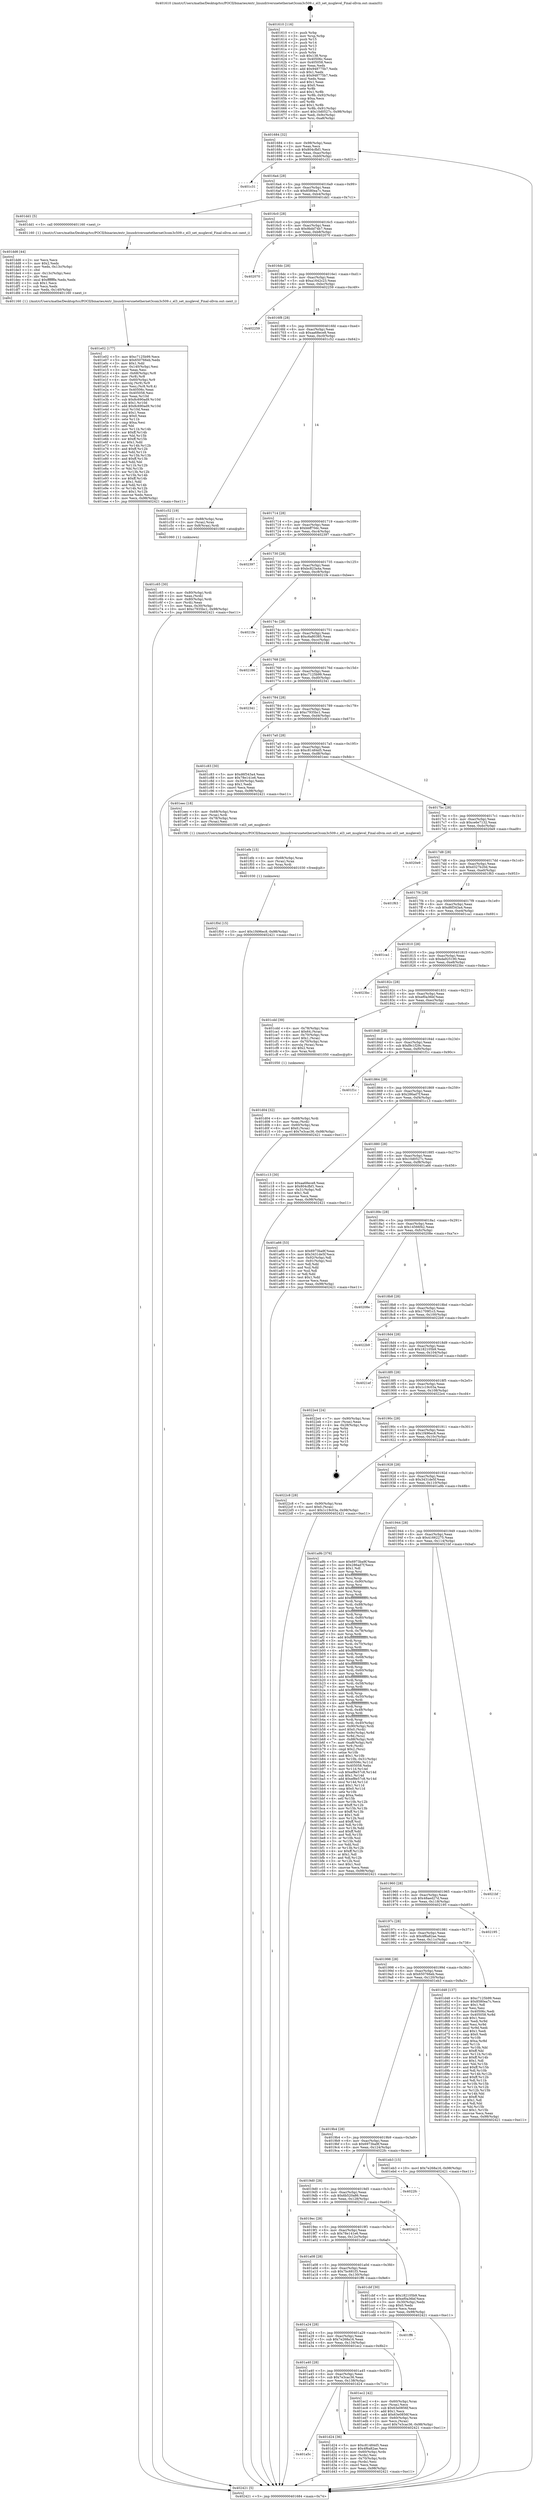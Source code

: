 digraph "0x401610" {
  label = "0x401610 (/mnt/c/Users/mathe/Desktop/tcc/POCII/binaries/extr_linuxdriversnetethernet3com3c509.c_el3_set_msglevel_Final-ollvm.out::main(0))"
  labelloc = "t"
  node[shape=record]

  Entry [label="",width=0.3,height=0.3,shape=circle,fillcolor=black,style=filled]
  "0x401684" [label="{
     0x401684 [32]\l
     | [instrs]\l
     &nbsp;&nbsp;0x401684 \<+6\>: mov -0x98(%rbp),%eax\l
     &nbsp;&nbsp;0x40168a \<+2\>: mov %eax,%ecx\l
     &nbsp;&nbsp;0x40168c \<+6\>: sub $0x804cfbf1,%ecx\l
     &nbsp;&nbsp;0x401692 \<+6\>: mov %eax,-0xac(%rbp)\l
     &nbsp;&nbsp;0x401698 \<+6\>: mov %ecx,-0xb0(%rbp)\l
     &nbsp;&nbsp;0x40169e \<+6\>: je 0000000000401c31 \<main+0x621\>\l
  }"]
  "0x401c31" [label="{
     0x401c31\l
  }", style=dashed]
  "0x4016a4" [label="{
     0x4016a4 [28]\l
     | [instrs]\l
     &nbsp;&nbsp;0x4016a4 \<+5\>: jmp 00000000004016a9 \<main+0x99\>\l
     &nbsp;&nbsp;0x4016a9 \<+6\>: mov -0xac(%rbp),%eax\l
     &nbsp;&nbsp;0x4016af \<+5\>: sub $0x8580ea7c,%eax\l
     &nbsp;&nbsp;0x4016b4 \<+6\>: mov %eax,-0xb4(%rbp)\l
     &nbsp;&nbsp;0x4016ba \<+6\>: je 0000000000401dd1 \<main+0x7c1\>\l
  }"]
  Exit [label="",width=0.3,height=0.3,shape=circle,fillcolor=black,style=filled,peripheries=2]
  "0x401dd1" [label="{
     0x401dd1 [5]\l
     | [instrs]\l
     &nbsp;&nbsp;0x401dd1 \<+5\>: call 0000000000401160 \<next_i\>\l
     | [calls]\l
     &nbsp;&nbsp;0x401160 \{1\} (/mnt/c/Users/mathe/Desktop/tcc/POCII/binaries/extr_linuxdriversnetethernet3com3c509.c_el3_set_msglevel_Final-ollvm.out::next_i)\l
  }"]
  "0x4016c0" [label="{
     0x4016c0 [28]\l
     | [instrs]\l
     &nbsp;&nbsp;0x4016c0 \<+5\>: jmp 00000000004016c5 \<main+0xb5\>\l
     &nbsp;&nbsp;0x4016c5 \<+6\>: mov -0xac(%rbp),%eax\l
     &nbsp;&nbsp;0x4016cb \<+5\>: sub $0x9bdd74b7,%eax\l
     &nbsp;&nbsp;0x4016d0 \<+6\>: mov %eax,-0xb8(%rbp)\l
     &nbsp;&nbsp;0x4016d6 \<+6\>: je 0000000000402070 \<main+0xa60\>\l
  }"]
  "0x401f0d" [label="{
     0x401f0d [15]\l
     | [instrs]\l
     &nbsp;&nbsp;0x401f0d \<+10\>: movl $0x1f496ec8,-0x98(%rbp)\l
     &nbsp;&nbsp;0x401f17 \<+5\>: jmp 0000000000402421 \<main+0xe11\>\l
  }"]
  "0x402070" [label="{
     0x402070\l
  }", style=dashed]
  "0x4016dc" [label="{
     0x4016dc [28]\l
     | [instrs]\l
     &nbsp;&nbsp;0x4016dc \<+5\>: jmp 00000000004016e1 \<main+0xd1\>\l
     &nbsp;&nbsp;0x4016e1 \<+6\>: mov -0xac(%rbp),%eax\l
     &nbsp;&nbsp;0x4016e7 \<+5\>: sub $0xa1642c23,%eax\l
     &nbsp;&nbsp;0x4016ec \<+6\>: mov %eax,-0xbc(%rbp)\l
     &nbsp;&nbsp;0x4016f2 \<+6\>: je 0000000000402259 \<main+0xc49\>\l
  }"]
  "0x401efe" [label="{
     0x401efe [15]\l
     | [instrs]\l
     &nbsp;&nbsp;0x401efe \<+4\>: mov -0x68(%rbp),%rax\l
     &nbsp;&nbsp;0x401f02 \<+3\>: mov (%rax),%rax\l
     &nbsp;&nbsp;0x401f05 \<+3\>: mov %rax,%rdi\l
     &nbsp;&nbsp;0x401f08 \<+5\>: call 0000000000401030 \<free@plt\>\l
     | [calls]\l
     &nbsp;&nbsp;0x401030 \{1\} (unknown)\l
  }"]
  "0x402259" [label="{
     0x402259\l
  }", style=dashed]
  "0x4016f8" [label="{
     0x4016f8 [28]\l
     | [instrs]\l
     &nbsp;&nbsp;0x4016f8 \<+5\>: jmp 00000000004016fd \<main+0xed\>\l
     &nbsp;&nbsp;0x4016fd \<+6\>: mov -0xac(%rbp),%eax\l
     &nbsp;&nbsp;0x401703 \<+5\>: sub $0xaa68ece8,%eax\l
     &nbsp;&nbsp;0x401708 \<+6\>: mov %eax,-0xc0(%rbp)\l
     &nbsp;&nbsp;0x40170e \<+6\>: je 0000000000401c52 \<main+0x642\>\l
  }"]
  "0x401e02" [label="{
     0x401e02 [177]\l
     | [instrs]\l
     &nbsp;&nbsp;0x401e02 \<+5\>: mov $0xc7125b99,%ecx\l
     &nbsp;&nbsp;0x401e07 \<+5\>: mov $0x650766eb,%edx\l
     &nbsp;&nbsp;0x401e0c \<+3\>: mov $0x1,%dil\l
     &nbsp;&nbsp;0x401e0f \<+6\>: mov -0x140(%rbp),%esi\l
     &nbsp;&nbsp;0x401e15 \<+3\>: imul %eax,%esi\l
     &nbsp;&nbsp;0x401e18 \<+4\>: mov -0x68(%rbp),%r8\l
     &nbsp;&nbsp;0x401e1c \<+3\>: mov (%r8),%r8\l
     &nbsp;&nbsp;0x401e1f \<+4\>: mov -0x60(%rbp),%r9\l
     &nbsp;&nbsp;0x401e23 \<+3\>: movslq (%r9),%r9\l
     &nbsp;&nbsp;0x401e26 \<+4\>: mov %esi,(%r8,%r9,4)\l
     &nbsp;&nbsp;0x401e2a \<+7\>: mov 0x40506c,%eax\l
     &nbsp;&nbsp;0x401e31 \<+7\>: mov 0x405058,%esi\l
     &nbsp;&nbsp;0x401e38 \<+3\>: mov %eax,%r10d\l
     &nbsp;&nbsp;0x401e3b \<+7\>: sub $0x8c690ad9,%r10d\l
     &nbsp;&nbsp;0x401e42 \<+4\>: sub $0x1,%r10d\l
     &nbsp;&nbsp;0x401e46 \<+7\>: add $0x8c690ad9,%r10d\l
     &nbsp;&nbsp;0x401e4d \<+4\>: imul %r10d,%eax\l
     &nbsp;&nbsp;0x401e51 \<+3\>: and $0x1,%eax\l
     &nbsp;&nbsp;0x401e54 \<+3\>: cmp $0x0,%eax\l
     &nbsp;&nbsp;0x401e57 \<+4\>: sete %r11b\l
     &nbsp;&nbsp;0x401e5b \<+3\>: cmp $0xa,%esi\l
     &nbsp;&nbsp;0x401e5e \<+3\>: setl %bl\l
     &nbsp;&nbsp;0x401e61 \<+3\>: mov %r11b,%r14b\l
     &nbsp;&nbsp;0x401e64 \<+4\>: xor $0xff,%r14b\l
     &nbsp;&nbsp;0x401e68 \<+3\>: mov %bl,%r15b\l
     &nbsp;&nbsp;0x401e6b \<+4\>: xor $0xff,%r15b\l
     &nbsp;&nbsp;0x401e6f \<+4\>: xor $0x1,%dil\l
     &nbsp;&nbsp;0x401e73 \<+3\>: mov %r14b,%r12b\l
     &nbsp;&nbsp;0x401e76 \<+4\>: and $0xff,%r12b\l
     &nbsp;&nbsp;0x401e7a \<+3\>: and %dil,%r11b\l
     &nbsp;&nbsp;0x401e7d \<+3\>: mov %r15b,%r13b\l
     &nbsp;&nbsp;0x401e80 \<+4\>: and $0xff,%r13b\l
     &nbsp;&nbsp;0x401e84 \<+3\>: and %dil,%bl\l
     &nbsp;&nbsp;0x401e87 \<+3\>: or %r11b,%r12b\l
     &nbsp;&nbsp;0x401e8a \<+3\>: or %bl,%r13b\l
     &nbsp;&nbsp;0x401e8d \<+3\>: xor %r13b,%r12b\l
     &nbsp;&nbsp;0x401e90 \<+3\>: or %r15b,%r14b\l
     &nbsp;&nbsp;0x401e93 \<+4\>: xor $0xff,%r14b\l
     &nbsp;&nbsp;0x401e97 \<+4\>: or $0x1,%dil\l
     &nbsp;&nbsp;0x401e9b \<+3\>: and %dil,%r14b\l
     &nbsp;&nbsp;0x401e9e \<+3\>: or %r14b,%r12b\l
     &nbsp;&nbsp;0x401ea1 \<+4\>: test $0x1,%r12b\l
     &nbsp;&nbsp;0x401ea5 \<+3\>: cmovne %edx,%ecx\l
     &nbsp;&nbsp;0x401ea8 \<+6\>: mov %ecx,-0x98(%rbp)\l
     &nbsp;&nbsp;0x401eae \<+5\>: jmp 0000000000402421 \<main+0xe11\>\l
  }"]
  "0x401c52" [label="{
     0x401c52 [19]\l
     | [instrs]\l
     &nbsp;&nbsp;0x401c52 \<+7\>: mov -0x88(%rbp),%rax\l
     &nbsp;&nbsp;0x401c59 \<+3\>: mov (%rax),%rax\l
     &nbsp;&nbsp;0x401c5c \<+4\>: mov 0x8(%rax),%rdi\l
     &nbsp;&nbsp;0x401c60 \<+5\>: call 0000000000401060 \<atoi@plt\>\l
     | [calls]\l
     &nbsp;&nbsp;0x401060 \{1\} (unknown)\l
  }"]
  "0x401714" [label="{
     0x401714 [28]\l
     | [instrs]\l
     &nbsp;&nbsp;0x401714 \<+5\>: jmp 0000000000401719 \<main+0x109\>\l
     &nbsp;&nbsp;0x401719 \<+6\>: mov -0xac(%rbp),%eax\l
     &nbsp;&nbsp;0x40171f \<+5\>: sub $0xbbff70dc,%eax\l
     &nbsp;&nbsp;0x401724 \<+6\>: mov %eax,-0xc4(%rbp)\l
     &nbsp;&nbsp;0x40172a \<+6\>: je 0000000000402397 \<main+0xd87\>\l
  }"]
  "0x401dd6" [label="{
     0x401dd6 [44]\l
     | [instrs]\l
     &nbsp;&nbsp;0x401dd6 \<+2\>: xor %ecx,%ecx\l
     &nbsp;&nbsp;0x401dd8 \<+5\>: mov $0x2,%edx\l
     &nbsp;&nbsp;0x401ddd \<+6\>: mov %edx,-0x13c(%rbp)\l
     &nbsp;&nbsp;0x401de3 \<+1\>: cltd\l
     &nbsp;&nbsp;0x401de4 \<+6\>: mov -0x13c(%rbp),%esi\l
     &nbsp;&nbsp;0x401dea \<+2\>: idiv %esi\l
     &nbsp;&nbsp;0x401dec \<+6\>: imul $0xfffffffe,%edx,%edx\l
     &nbsp;&nbsp;0x401df2 \<+3\>: sub $0x1,%ecx\l
     &nbsp;&nbsp;0x401df5 \<+2\>: sub %ecx,%edx\l
     &nbsp;&nbsp;0x401df7 \<+6\>: mov %edx,-0x140(%rbp)\l
     &nbsp;&nbsp;0x401dfd \<+5\>: call 0000000000401160 \<next_i\>\l
     | [calls]\l
     &nbsp;&nbsp;0x401160 \{1\} (/mnt/c/Users/mathe/Desktop/tcc/POCII/binaries/extr_linuxdriversnetethernet3com3c509.c_el3_set_msglevel_Final-ollvm.out::next_i)\l
  }"]
  "0x402397" [label="{
     0x402397\l
  }", style=dashed]
  "0x401730" [label="{
     0x401730 [28]\l
     | [instrs]\l
     &nbsp;&nbsp;0x401730 \<+5\>: jmp 0000000000401735 \<main+0x125\>\l
     &nbsp;&nbsp;0x401735 \<+6\>: mov -0xac(%rbp),%eax\l
     &nbsp;&nbsp;0x40173b \<+5\>: sub $0xbc823a4a,%eax\l
     &nbsp;&nbsp;0x401740 \<+6\>: mov %eax,-0xc8(%rbp)\l
     &nbsp;&nbsp;0x401746 \<+6\>: je 00000000004021fe \<main+0xbee\>\l
  }"]
  "0x401a5c" [label="{
     0x401a5c\l
  }", style=dashed]
  "0x4021fe" [label="{
     0x4021fe\l
  }", style=dashed]
  "0x40174c" [label="{
     0x40174c [28]\l
     | [instrs]\l
     &nbsp;&nbsp;0x40174c \<+5\>: jmp 0000000000401751 \<main+0x141\>\l
     &nbsp;&nbsp;0x401751 \<+6\>: mov -0xac(%rbp),%eax\l
     &nbsp;&nbsp;0x401757 \<+5\>: sub $0xc6a80385,%eax\l
     &nbsp;&nbsp;0x40175c \<+6\>: mov %eax,-0xcc(%rbp)\l
     &nbsp;&nbsp;0x401762 \<+6\>: je 0000000000402186 \<main+0xb76\>\l
  }"]
  "0x401d24" [label="{
     0x401d24 [36]\l
     | [instrs]\l
     &nbsp;&nbsp;0x401d24 \<+5\>: mov $0xc81484d5,%eax\l
     &nbsp;&nbsp;0x401d29 \<+5\>: mov $0x4f6a82ae,%ecx\l
     &nbsp;&nbsp;0x401d2e \<+4\>: mov -0x60(%rbp),%rdx\l
     &nbsp;&nbsp;0x401d32 \<+2\>: mov (%rdx),%esi\l
     &nbsp;&nbsp;0x401d34 \<+4\>: mov -0x70(%rbp),%rdx\l
     &nbsp;&nbsp;0x401d38 \<+2\>: cmp (%rdx),%esi\l
     &nbsp;&nbsp;0x401d3a \<+3\>: cmovl %ecx,%eax\l
     &nbsp;&nbsp;0x401d3d \<+6\>: mov %eax,-0x98(%rbp)\l
     &nbsp;&nbsp;0x401d43 \<+5\>: jmp 0000000000402421 \<main+0xe11\>\l
  }"]
  "0x402186" [label="{
     0x402186\l
  }", style=dashed]
  "0x401768" [label="{
     0x401768 [28]\l
     | [instrs]\l
     &nbsp;&nbsp;0x401768 \<+5\>: jmp 000000000040176d \<main+0x15d\>\l
     &nbsp;&nbsp;0x40176d \<+6\>: mov -0xac(%rbp),%eax\l
     &nbsp;&nbsp;0x401773 \<+5\>: sub $0xc7125b99,%eax\l
     &nbsp;&nbsp;0x401778 \<+6\>: mov %eax,-0xd0(%rbp)\l
     &nbsp;&nbsp;0x40177e \<+6\>: je 0000000000402341 \<main+0xd31\>\l
  }"]
  "0x401a40" [label="{
     0x401a40 [28]\l
     | [instrs]\l
     &nbsp;&nbsp;0x401a40 \<+5\>: jmp 0000000000401a45 \<main+0x435\>\l
     &nbsp;&nbsp;0x401a45 \<+6\>: mov -0xac(%rbp),%eax\l
     &nbsp;&nbsp;0x401a4b \<+5\>: sub $0x7e3cac36,%eax\l
     &nbsp;&nbsp;0x401a50 \<+6\>: mov %eax,-0x138(%rbp)\l
     &nbsp;&nbsp;0x401a56 \<+6\>: je 0000000000401d24 \<main+0x714\>\l
  }"]
  "0x402341" [label="{
     0x402341\l
  }", style=dashed]
  "0x401784" [label="{
     0x401784 [28]\l
     | [instrs]\l
     &nbsp;&nbsp;0x401784 \<+5\>: jmp 0000000000401789 \<main+0x179\>\l
     &nbsp;&nbsp;0x401789 \<+6\>: mov -0xac(%rbp),%eax\l
     &nbsp;&nbsp;0x40178f \<+5\>: sub $0xc7935bc1,%eax\l
     &nbsp;&nbsp;0x401794 \<+6\>: mov %eax,-0xd4(%rbp)\l
     &nbsp;&nbsp;0x40179a \<+6\>: je 0000000000401c83 \<main+0x673\>\l
  }"]
  "0x401ec2" [label="{
     0x401ec2 [42]\l
     | [instrs]\l
     &nbsp;&nbsp;0x401ec2 \<+4\>: mov -0x60(%rbp),%rax\l
     &nbsp;&nbsp;0x401ec6 \<+2\>: mov (%rax),%ecx\l
     &nbsp;&nbsp;0x401ec8 \<+6\>: sub $0x63e0856f,%ecx\l
     &nbsp;&nbsp;0x401ece \<+3\>: add $0x1,%ecx\l
     &nbsp;&nbsp;0x401ed1 \<+6\>: add $0x63e0856f,%ecx\l
     &nbsp;&nbsp;0x401ed7 \<+4\>: mov -0x60(%rbp),%rax\l
     &nbsp;&nbsp;0x401edb \<+2\>: mov %ecx,(%rax)\l
     &nbsp;&nbsp;0x401edd \<+10\>: movl $0x7e3cac36,-0x98(%rbp)\l
     &nbsp;&nbsp;0x401ee7 \<+5\>: jmp 0000000000402421 \<main+0xe11\>\l
  }"]
  "0x401c83" [label="{
     0x401c83 [30]\l
     | [instrs]\l
     &nbsp;&nbsp;0x401c83 \<+5\>: mov $0xd6f343a4,%eax\l
     &nbsp;&nbsp;0x401c88 \<+5\>: mov $0x78e141e6,%ecx\l
     &nbsp;&nbsp;0x401c8d \<+3\>: mov -0x30(%rbp),%edx\l
     &nbsp;&nbsp;0x401c90 \<+3\>: cmp $0x1,%edx\l
     &nbsp;&nbsp;0x401c93 \<+3\>: cmovl %ecx,%eax\l
     &nbsp;&nbsp;0x401c96 \<+6\>: mov %eax,-0x98(%rbp)\l
     &nbsp;&nbsp;0x401c9c \<+5\>: jmp 0000000000402421 \<main+0xe11\>\l
  }"]
  "0x4017a0" [label="{
     0x4017a0 [28]\l
     | [instrs]\l
     &nbsp;&nbsp;0x4017a0 \<+5\>: jmp 00000000004017a5 \<main+0x195\>\l
     &nbsp;&nbsp;0x4017a5 \<+6\>: mov -0xac(%rbp),%eax\l
     &nbsp;&nbsp;0x4017ab \<+5\>: sub $0xc81484d5,%eax\l
     &nbsp;&nbsp;0x4017b0 \<+6\>: mov %eax,-0xd8(%rbp)\l
     &nbsp;&nbsp;0x4017b6 \<+6\>: je 0000000000401eec \<main+0x8dc\>\l
  }"]
  "0x401a24" [label="{
     0x401a24 [28]\l
     | [instrs]\l
     &nbsp;&nbsp;0x401a24 \<+5\>: jmp 0000000000401a29 \<main+0x419\>\l
     &nbsp;&nbsp;0x401a29 \<+6\>: mov -0xac(%rbp),%eax\l
     &nbsp;&nbsp;0x401a2f \<+5\>: sub $0x7e268a16,%eax\l
     &nbsp;&nbsp;0x401a34 \<+6\>: mov %eax,-0x134(%rbp)\l
     &nbsp;&nbsp;0x401a3a \<+6\>: je 0000000000401ec2 \<main+0x8b2\>\l
  }"]
  "0x401eec" [label="{
     0x401eec [18]\l
     | [instrs]\l
     &nbsp;&nbsp;0x401eec \<+4\>: mov -0x68(%rbp),%rax\l
     &nbsp;&nbsp;0x401ef0 \<+3\>: mov (%rax),%rdi\l
     &nbsp;&nbsp;0x401ef3 \<+4\>: mov -0x78(%rbp),%rax\l
     &nbsp;&nbsp;0x401ef7 \<+2\>: mov (%rax),%esi\l
     &nbsp;&nbsp;0x401ef9 \<+5\>: call 00000000004015f0 \<el3_set_msglevel\>\l
     | [calls]\l
     &nbsp;&nbsp;0x4015f0 \{1\} (/mnt/c/Users/mathe/Desktop/tcc/POCII/binaries/extr_linuxdriversnetethernet3com3c509.c_el3_set_msglevel_Final-ollvm.out::el3_set_msglevel)\l
  }"]
  "0x4017bc" [label="{
     0x4017bc [28]\l
     | [instrs]\l
     &nbsp;&nbsp;0x4017bc \<+5\>: jmp 00000000004017c1 \<main+0x1b1\>\l
     &nbsp;&nbsp;0x4017c1 \<+6\>: mov -0xac(%rbp),%eax\l
     &nbsp;&nbsp;0x4017c7 \<+5\>: sub $0xce6e7132,%eax\l
     &nbsp;&nbsp;0x4017cc \<+6\>: mov %eax,-0xdc(%rbp)\l
     &nbsp;&nbsp;0x4017d2 \<+6\>: je 00000000004020e9 \<main+0xad9\>\l
  }"]
  "0x401ff6" [label="{
     0x401ff6\l
  }", style=dashed]
  "0x4020e9" [label="{
     0x4020e9\l
  }", style=dashed]
  "0x4017d8" [label="{
     0x4017d8 [28]\l
     | [instrs]\l
     &nbsp;&nbsp;0x4017d8 \<+5\>: jmp 00000000004017dd \<main+0x1cd\>\l
     &nbsp;&nbsp;0x4017dd \<+6\>: mov -0xac(%rbp),%eax\l
     &nbsp;&nbsp;0x4017e3 \<+5\>: sub $0xd327b20d,%eax\l
     &nbsp;&nbsp;0x4017e8 \<+6\>: mov %eax,-0xe0(%rbp)\l
     &nbsp;&nbsp;0x4017ee \<+6\>: je 0000000000401f63 \<main+0x953\>\l
  }"]
  "0x401d04" [label="{
     0x401d04 [32]\l
     | [instrs]\l
     &nbsp;&nbsp;0x401d04 \<+4\>: mov -0x68(%rbp),%rdi\l
     &nbsp;&nbsp;0x401d08 \<+3\>: mov %rax,(%rdi)\l
     &nbsp;&nbsp;0x401d0b \<+4\>: mov -0x60(%rbp),%rax\l
     &nbsp;&nbsp;0x401d0f \<+6\>: movl $0x0,(%rax)\l
     &nbsp;&nbsp;0x401d15 \<+10\>: movl $0x7e3cac36,-0x98(%rbp)\l
     &nbsp;&nbsp;0x401d1f \<+5\>: jmp 0000000000402421 \<main+0xe11\>\l
  }"]
  "0x401f63" [label="{
     0x401f63\l
  }", style=dashed]
  "0x4017f4" [label="{
     0x4017f4 [28]\l
     | [instrs]\l
     &nbsp;&nbsp;0x4017f4 \<+5\>: jmp 00000000004017f9 \<main+0x1e9\>\l
     &nbsp;&nbsp;0x4017f9 \<+6\>: mov -0xac(%rbp),%eax\l
     &nbsp;&nbsp;0x4017ff \<+5\>: sub $0xd6f343a4,%eax\l
     &nbsp;&nbsp;0x401804 \<+6\>: mov %eax,-0xe4(%rbp)\l
     &nbsp;&nbsp;0x40180a \<+6\>: je 0000000000401ca1 \<main+0x691\>\l
  }"]
  "0x401a08" [label="{
     0x401a08 [28]\l
     | [instrs]\l
     &nbsp;&nbsp;0x401a08 \<+5\>: jmp 0000000000401a0d \<main+0x3fd\>\l
     &nbsp;&nbsp;0x401a0d \<+6\>: mov -0xac(%rbp),%eax\l
     &nbsp;&nbsp;0x401a13 \<+5\>: sub $0x7bc681f3,%eax\l
     &nbsp;&nbsp;0x401a18 \<+6\>: mov %eax,-0x130(%rbp)\l
     &nbsp;&nbsp;0x401a1e \<+6\>: je 0000000000401ff6 \<main+0x9e6\>\l
  }"]
  "0x401ca1" [label="{
     0x401ca1\l
  }", style=dashed]
  "0x401810" [label="{
     0x401810 [28]\l
     | [instrs]\l
     &nbsp;&nbsp;0x401810 \<+5\>: jmp 0000000000401815 \<main+0x205\>\l
     &nbsp;&nbsp;0x401815 \<+6\>: mov -0xac(%rbp),%eax\l
     &nbsp;&nbsp;0x40181b \<+5\>: sub $0xda925190,%eax\l
     &nbsp;&nbsp;0x401820 \<+6\>: mov %eax,-0xe8(%rbp)\l
     &nbsp;&nbsp;0x401826 \<+6\>: je 00000000004023bc \<main+0xdac\>\l
  }"]
  "0x401cbf" [label="{
     0x401cbf [30]\l
     | [instrs]\l
     &nbsp;&nbsp;0x401cbf \<+5\>: mov $0x182105b9,%eax\l
     &nbsp;&nbsp;0x401cc4 \<+5\>: mov $0xef0a36bf,%ecx\l
     &nbsp;&nbsp;0x401cc9 \<+3\>: mov -0x30(%rbp),%edx\l
     &nbsp;&nbsp;0x401ccc \<+3\>: cmp $0x0,%edx\l
     &nbsp;&nbsp;0x401ccf \<+3\>: cmove %ecx,%eax\l
     &nbsp;&nbsp;0x401cd2 \<+6\>: mov %eax,-0x98(%rbp)\l
     &nbsp;&nbsp;0x401cd8 \<+5\>: jmp 0000000000402421 \<main+0xe11\>\l
  }"]
  "0x4023bc" [label="{
     0x4023bc\l
  }", style=dashed]
  "0x40182c" [label="{
     0x40182c [28]\l
     | [instrs]\l
     &nbsp;&nbsp;0x40182c \<+5\>: jmp 0000000000401831 \<main+0x221\>\l
     &nbsp;&nbsp;0x401831 \<+6\>: mov -0xac(%rbp),%eax\l
     &nbsp;&nbsp;0x401837 \<+5\>: sub $0xef0a36bf,%eax\l
     &nbsp;&nbsp;0x40183c \<+6\>: mov %eax,-0xec(%rbp)\l
     &nbsp;&nbsp;0x401842 \<+6\>: je 0000000000401cdd \<main+0x6cd\>\l
  }"]
  "0x4019ec" [label="{
     0x4019ec [28]\l
     | [instrs]\l
     &nbsp;&nbsp;0x4019ec \<+5\>: jmp 00000000004019f1 \<main+0x3e1\>\l
     &nbsp;&nbsp;0x4019f1 \<+6\>: mov -0xac(%rbp),%eax\l
     &nbsp;&nbsp;0x4019f7 \<+5\>: sub $0x78e141e6,%eax\l
     &nbsp;&nbsp;0x4019fc \<+6\>: mov %eax,-0x12c(%rbp)\l
     &nbsp;&nbsp;0x401a02 \<+6\>: je 0000000000401cbf \<main+0x6af\>\l
  }"]
  "0x401cdd" [label="{
     0x401cdd [39]\l
     | [instrs]\l
     &nbsp;&nbsp;0x401cdd \<+4\>: mov -0x78(%rbp),%rax\l
     &nbsp;&nbsp;0x401ce1 \<+6\>: movl $0x64,(%rax)\l
     &nbsp;&nbsp;0x401ce7 \<+4\>: mov -0x70(%rbp),%rax\l
     &nbsp;&nbsp;0x401ceb \<+6\>: movl $0x1,(%rax)\l
     &nbsp;&nbsp;0x401cf1 \<+4\>: mov -0x70(%rbp),%rax\l
     &nbsp;&nbsp;0x401cf5 \<+3\>: movslq (%rax),%rax\l
     &nbsp;&nbsp;0x401cf8 \<+4\>: shl $0x2,%rax\l
     &nbsp;&nbsp;0x401cfc \<+3\>: mov %rax,%rdi\l
     &nbsp;&nbsp;0x401cff \<+5\>: call 0000000000401050 \<malloc@plt\>\l
     | [calls]\l
     &nbsp;&nbsp;0x401050 \{1\} (unknown)\l
  }"]
  "0x401848" [label="{
     0x401848 [28]\l
     | [instrs]\l
     &nbsp;&nbsp;0x401848 \<+5\>: jmp 000000000040184d \<main+0x23d\>\l
     &nbsp;&nbsp;0x40184d \<+6\>: mov -0xac(%rbp),%eax\l
     &nbsp;&nbsp;0x401853 \<+5\>: sub $0xf9c1f29c,%eax\l
     &nbsp;&nbsp;0x401858 \<+6\>: mov %eax,-0xf0(%rbp)\l
     &nbsp;&nbsp;0x40185e \<+6\>: je 0000000000401f1c \<main+0x90c\>\l
  }"]
  "0x402412" [label="{
     0x402412\l
  }", style=dashed]
  "0x401f1c" [label="{
     0x401f1c\l
  }", style=dashed]
  "0x401864" [label="{
     0x401864 [28]\l
     | [instrs]\l
     &nbsp;&nbsp;0x401864 \<+5\>: jmp 0000000000401869 \<main+0x259\>\l
     &nbsp;&nbsp;0x401869 \<+6\>: mov -0xac(%rbp),%eax\l
     &nbsp;&nbsp;0x40186f \<+5\>: sub $0x286ad7f,%eax\l
     &nbsp;&nbsp;0x401874 \<+6\>: mov %eax,-0xf4(%rbp)\l
     &nbsp;&nbsp;0x40187a \<+6\>: je 0000000000401c13 \<main+0x603\>\l
  }"]
  "0x4019d0" [label="{
     0x4019d0 [28]\l
     | [instrs]\l
     &nbsp;&nbsp;0x4019d0 \<+5\>: jmp 00000000004019d5 \<main+0x3c5\>\l
     &nbsp;&nbsp;0x4019d5 \<+6\>: mov -0xac(%rbp),%eax\l
     &nbsp;&nbsp;0x4019db \<+5\>: sub $0x6b520a86,%eax\l
     &nbsp;&nbsp;0x4019e0 \<+6\>: mov %eax,-0x128(%rbp)\l
     &nbsp;&nbsp;0x4019e6 \<+6\>: je 0000000000402412 \<main+0xe02\>\l
  }"]
  "0x401c13" [label="{
     0x401c13 [30]\l
     | [instrs]\l
     &nbsp;&nbsp;0x401c13 \<+5\>: mov $0xaa68ece8,%eax\l
     &nbsp;&nbsp;0x401c18 \<+5\>: mov $0x804cfbf1,%ecx\l
     &nbsp;&nbsp;0x401c1d \<+3\>: mov -0x31(%rbp),%dl\l
     &nbsp;&nbsp;0x401c20 \<+3\>: test $0x1,%dl\l
     &nbsp;&nbsp;0x401c23 \<+3\>: cmovne %ecx,%eax\l
     &nbsp;&nbsp;0x401c26 \<+6\>: mov %eax,-0x98(%rbp)\l
     &nbsp;&nbsp;0x401c2c \<+5\>: jmp 0000000000402421 \<main+0xe11\>\l
  }"]
  "0x401880" [label="{
     0x401880 [28]\l
     | [instrs]\l
     &nbsp;&nbsp;0x401880 \<+5\>: jmp 0000000000401885 \<main+0x275\>\l
     &nbsp;&nbsp;0x401885 \<+6\>: mov -0xac(%rbp),%eax\l
     &nbsp;&nbsp;0x40188b \<+5\>: sub $0x10d0527c,%eax\l
     &nbsp;&nbsp;0x401890 \<+6\>: mov %eax,-0xf8(%rbp)\l
     &nbsp;&nbsp;0x401896 \<+6\>: je 0000000000401a66 \<main+0x456\>\l
  }"]
  "0x4022fc" [label="{
     0x4022fc\l
  }", style=dashed]
  "0x401a66" [label="{
     0x401a66 [53]\l
     | [instrs]\l
     &nbsp;&nbsp;0x401a66 \<+5\>: mov $0x6973ba9f,%eax\l
     &nbsp;&nbsp;0x401a6b \<+5\>: mov $0x3431de5f,%ecx\l
     &nbsp;&nbsp;0x401a70 \<+6\>: mov -0x92(%rbp),%dl\l
     &nbsp;&nbsp;0x401a76 \<+7\>: mov -0x91(%rbp),%sil\l
     &nbsp;&nbsp;0x401a7d \<+3\>: mov %dl,%dil\l
     &nbsp;&nbsp;0x401a80 \<+3\>: and %sil,%dil\l
     &nbsp;&nbsp;0x401a83 \<+3\>: xor %sil,%dl\l
     &nbsp;&nbsp;0x401a86 \<+3\>: or %dl,%dil\l
     &nbsp;&nbsp;0x401a89 \<+4\>: test $0x1,%dil\l
     &nbsp;&nbsp;0x401a8d \<+3\>: cmovne %ecx,%eax\l
     &nbsp;&nbsp;0x401a90 \<+6\>: mov %eax,-0x98(%rbp)\l
     &nbsp;&nbsp;0x401a96 \<+5\>: jmp 0000000000402421 \<main+0xe11\>\l
  }"]
  "0x40189c" [label="{
     0x40189c [28]\l
     | [instrs]\l
     &nbsp;&nbsp;0x40189c \<+5\>: jmp 00000000004018a1 \<main+0x291\>\l
     &nbsp;&nbsp;0x4018a1 \<+6\>: mov -0xac(%rbp),%eax\l
     &nbsp;&nbsp;0x4018a7 \<+5\>: sub $0x14566f42,%eax\l
     &nbsp;&nbsp;0x4018ac \<+6\>: mov %eax,-0xfc(%rbp)\l
     &nbsp;&nbsp;0x4018b2 \<+6\>: je 000000000040208e \<main+0xa7e\>\l
  }"]
  "0x402421" [label="{
     0x402421 [5]\l
     | [instrs]\l
     &nbsp;&nbsp;0x402421 \<+5\>: jmp 0000000000401684 \<main+0x74\>\l
  }"]
  "0x401610" [label="{
     0x401610 [116]\l
     | [instrs]\l
     &nbsp;&nbsp;0x401610 \<+1\>: push %rbp\l
     &nbsp;&nbsp;0x401611 \<+3\>: mov %rsp,%rbp\l
     &nbsp;&nbsp;0x401614 \<+2\>: push %r15\l
     &nbsp;&nbsp;0x401616 \<+2\>: push %r14\l
     &nbsp;&nbsp;0x401618 \<+2\>: push %r13\l
     &nbsp;&nbsp;0x40161a \<+2\>: push %r12\l
     &nbsp;&nbsp;0x40161c \<+1\>: push %rbx\l
     &nbsp;&nbsp;0x40161d \<+7\>: sub $0x138,%rsp\l
     &nbsp;&nbsp;0x401624 \<+7\>: mov 0x40506c,%eax\l
     &nbsp;&nbsp;0x40162b \<+7\>: mov 0x405058,%ecx\l
     &nbsp;&nbsp;0x401632 \<+2\>: mov %eax,%edx\l
     &nbsp;&nbsp;0x401634 \<+6\>: add $0x948775b7,%edx\l
     &nbsp;&nbsp;0x40163a \<+3\>: sub $0x1,%edx\l
     &nbsp;&nbsp;0x40163d \<+6\>: sub $0x948775b7,%edx\l
     &nbsp;&nbsp;0x401643 \<+3\>: imul %edx,%eax\l
     &nbsp;&nbsp;0x401646 \<+3\>: and $0x1,%eax\l
     &nbsp;&nbsp;0x401649 \<+3\>: cmp $0x0,%eax\l
     &nbsp;&nbsp;0x40164c \<+4\>: sete %r8b\l
     &nbsp;&nbsp;0x401650 \<+4\>: and $0x1,%r8b\l
     &nbsp;&nbsp;0x401654 \<+7\>: mov %r8b,-0x92(%rbp)\l
     &nbsp;&nbsp;0x40165b \<+3\>: cmp $0xa,%ecx\l
     &nbsp;&nbsp;0x40165e \<+4\>: setl %r8b\l
     &nbsp;&nbsp;0x401662 \<+4\>: and $0x1,%r8b\l
     &nbsp;&nbsp;0x401666 \<+7\>: mov %r8b,-0x91(%rbp)\l
     &nbsp;&nbsp;0x40166d \<+10\>: movl $0x10d0527c,-0x98(%rbp)\l
     &nbsp;&nbsp;0x401677 \<+6\>: mov %edi,-0x9c(%rbp)\l
     &nbsp;&nbsp;0x40167d \<+7\>: mov %rsi,-0xa8(%rbp)\l
  }"]
  "0x4019b4" [label="{
     0x4019b4 [28]\l
     | [instrs]\l
     &nbsp;&nbsp;0x4019b4 \<+5\>: jmp 00000000004019b9 \<main+0x3a9\>\l
     &nbsp;&nbsp;0x4019b9 \<+6\>: mov -0xac(%rbp),%eax\l
     &nbsp;&nbsp;0x4019bf \<+5\>: sub $0x6973ba9f,%eax\l
     &nbsp;&nbsp;0x4019c4 \<+6\>: mov %eax,-0x124(%rbp)\l
     &nbsp;&nbsp;0x4019ca \<+6\>: je 00000000004022fc \<main+0xcec\>\l
  }"]
  "0x40208e" [label="{
     0x40208e\l
  }", style=dashed]
  "0x4018b8" [label="{
     0x4018b8 [28]\l
     | [instrs]\l
     &nbsp;&nbsp;0x4018b8 \<+5\>: jmp 00000000004018bd \<main+0x2ad\>\l
     &nbsp;&nbsp;0x4018bd \<+6\>: mov -0xac(%rbp),%eax\l
     &nbsp;&nbsp;0x4018c3 \<+5\>: sub $0x1709f1c3,%eax\l
     &nbsp;&nbsp;0x4018c8 \<+6\>: mov %eax,-0x100(%rbp)\l
     &nbsp;&nbsp;0x4018ce \<+6\>: je 00000000004022b9 \<main+0xca9\>\l
  }"]
  "0x401eb3" [label="{
     0x401eb3 [15]\l
     | [instrs]\l
     &nbsp;&nbsp;0x401eb3 \<+10\>: movl $0x7e268a16,-0x98(%rbp)\l
     &nbsp;&nbsp;0x401ebd \<+5\>: jmp 0000000000402421 \<main+0xe11\>\l
  }"]
  "0x4022b9" [label="{
     0x4022b9\l
  }", style=dashed]
  "0x4018d4" [label="{
     0x4018d4 [28]\l
     | [instrs]\l
     &nbsp;&nbsp;0x4018d4 \<+5\>: jmp 00000000004018d9 \<main+0x2c9\>\l
     &nbsp;&nbsp;0x4018d9 \<+6\>: mov -0xac(%rbp),%eax\l
     &nbsp;&nbsp;0x4018df \<+5\>: sub $0x182105b9,%eax\l
     &nbsp;&nbsp;0x4018e4 \<+6\>: mov %eax,-0x104(%rbp)\l
     &nbsp;&nbsp;0x4018ea \<+6\>: je 00000000004021ef \<main+0xbdf\>\l
  }"]
  "0x401998" [label="{
     0x401998 [28]\l
     | [instrs]\l
     &nbsp;&nbsp;0x401998 \<+5\>: jmp 000000000040199d \<main+0x38d\>\l
     &nbsp;&nbsp;0x40199d \<+6\>: mov -0xac(%rbp),%eax\l
     &nbsp;&nbsp;0x4019a3 \<+5\>: sub $0x650766eb,%eax\l
     &nbsp;&nbsp;0x4019a8 \<+6\>: mov %eax,-0x120(%rbp)\l
     &nbsp;&nbsp;0x4019ae \<+6\>: je 0000000000401eb3 \<main+0x8a3\>\l
  }"]
  "0x4021ef" [label="{
     0x4021ef\l
  }", style=dashed]
  "0x4018f0" [label="{
     0x4018f0 [28]\l
     | [instrs]\l
     &nbsp;&nbsp;0x4018f0 \<+5\>: jmp 00000000004018f5 \<main+0x2e5\>\l
     &nbsp;&nbsp;0x4018f5 \<+6\>: mov -0xac(%rbp),%eax\l
     &nbsp;&nbsp;0x4018fb \<+5\>: sub $0x1c19c03a,%eax\l
     &nbsp;&nbsp;0x401900 \<+6\>: mov %eax,-0x108(%rbp)\l
     &nbsp;&nbsp;0x401906 \<+6\>: je 00000000004022e4 \<main+0xcd4\>\l
  }"]
  "0x401d48" [label="{
     0x401d48 [137]\l
     | [instrs]\l
     &nbsp;&nbsp;0x401d48 \<+5\>: mov $0xc7125b99,%eax\l
     &nbsp;&nbsp;0x401d4d \<+5\>: mov $0x8580ea7c,%ecx\l
     &nbsp;&nbsp;0x401d52 \<+2\>: mov $0x1,%dl\l
     &nbsp;&nbsp;0x401d54 \<+2\>: xor %esi,%esi\l
     &nbsp;&nbsp;0x401d56 \<+7\>: mov 0x40506c,%edi\l
     &nbsp;&nbsp;0x401d5d \<+8\>: mov 0x405058,%r8d\l
     &nbsp;&nbsp;0x401d65 \<+3\>: sub $0x1,%esi\l
     &nbsp;&nbsp;0x401d68 \<+3\>: mov %edi,%r9d\l
     &nbsp;&nbsp;0x401d6b \<+3\>: add %esi,%r9d\l
     &nbsp;&nbsp;0x401d6e \<+4\>: imul %r9d,%edi\l
     &nbsp;&nbsp;0x401d72 \<+3\>: and $0x1,%edi\l
     &nbsp;&nbsp;0x401d75 \<+3\>: cmp $0x0,%edi\l
     &nbsp;&nbsp;0x401d78 \<+4\>: sete %r10b\l
     &nbsp;&nbsp;0x401d7c \<+4\>: cmp $0xa,%r8d\l
     &nbsp;&nbsp;0x401d80 \<+4\>: setl %r11b\l
     &nbsp;&nbsp;0x401d84 \<+3\>: mov %r10b,%bl\l
     &nbsp;&nbsp;0x401d87 \<+3\>: xor $0xff,%bl\l
     &nbsp;&nbsp;0x401d8a \<+3\>: mov %r11b,%r14b\l
     &nbsp;&nbsp;0x401d8d \<+4\>: xor $0xff,%r14b\l
     &nbsp;&nbsp;0x401d91 \<+3\>: xor $0x1,%dl\l
     &nbsp;&nbsp;0x401d94 \<+3\>: mov %bl,%r15b\l
     &nbsp;&nbsp;0x401d97 \<+4\>: and $0xff,%r15b\l
     &nbsp;&nbsp;0x401d9b \<+3\>: and %dl,%r10b\l
     &nbsp;&nbsp;0x401d9e \<+3\>: mov %r14b,%r12b\l
     &nbsp;&nbsp;0x401da1 \<+4\>: and $0xff,%r12b\l
     &nbsp;&nbsp;0x401da5 \<+3\>: and %dl,%r11b\l
     &nbsp;&nbsp;0x401da8 \<+3\>: or %r10b,%r15b\l
     &nbsp;&nbsp;0x401dab \<+3\>: or %r11b,%r12b\l
     &nbsp;&nbsp;0x401dae \<+3\>: xor %r12b,%r15b\l
     &nbsp;&nbsp;0x401db1 \<+3\>: or %r14b,%bl\l
     &nbsp;&nbsp;0x401db4 \<+3\>: xor $0xff,%bl\l
     &nbsp;&nbsp;0x401db7 \<+3\>: or $0x1,%dl\l
     &nbsp;&nbsp;0x401dba \<+2\>: and %dl,%bl\l
     &nbsp;&nbsp;0x401dbc \<+3\>: or %bl,%r15b\l
     &nbsp;&nbsp;0x401dbf \<+4\>: test $0x1,%r15b\l
     &nbsp;&nbsp;0x401dc3 \<+3\>: cmovne %ecx,%eax\l
     &nbsp;&nbsp;0x401dc6 \<+6\>: mov %eax,-0x98(%rbp)\l
     &nbsp;&nbsp;0x401dcc \<+5\>: jmp 0000000000402421 \<main+0xe11\>\l
  }"]
  "0x4022e4" [label="{
     0x4022e4 [24]\l
     | [instrs]\l
     &nbsp;&nbsp;0x4022e4 \<+7\>: mov -0x90(%rbp),%rax\l
     &nbsp;&nbsp;0x4022eb \<+2\>: mov (%rax),%eax\l
     &nbsp;&nbsp;0x4022ed \<+4\>: lea -0x28(%rbp),%rsp\l
     &nbsp;&nbsp;0x4022f1 \<+1\>: pop %rbx\l
     &nbsp;&nbsp;0x4022f2 \<+2\>: pop %r12\l
     &nbsp;&nbsp;0x4022f4 \<+2\>: pop %r13\l
     &nbsp;&nbsp;0x4022f6 \<+2\>: pop %r14\l
     &nbsp;&nbsp;0x4022f8 \<+2\>: pop %r15\l
     &nbsp;&nbsp;0x4022fa \<+1\>: pop %rbp\l
     &nbsp;&nbsp;0x4022fb \<+1\>: ret\l
  }"]
  "0x40190c" [label="{
     0x40190c [28]\l
     | [instrs]\l
     &nbsp;&nbsp;0x40190c \<+5\>: jmp 0000000000401911 \<main+0x301\>\l
     &nbsp;&nbsp;0x401911 \<+6\>: mov -0xac(%rbp),%eax\l
     &nbsp;&nbsp;0x401917 \<+5\>: sub $0x1f496ec8,%eax\l
     &nbsp;&nbsp;0x40191c \<+6\>: mov %eax,-0x10c(%rbp)\l
     &nbsp;&nbsp;0x401922 \<+6\>: je 00000000004022c8 \<main+0xcb8\>\l
  }"]
  "0x40197c" [label="{
     0x40197c [28]\l
     | [instrs]\l
     &nbsp;&nbsp;0x40197c \<+5\>: jmp 0000000000401981 \<main+0x371\>\l
     &nbsp;&nbsp;0x401981 \<+6\>: mov -0xac(%rbp),%eax\l
     &nbsp;&nbsp;0x401987 \<+5\>: sub $0x4f6a82ae,%eax\l
     &nbsp;&nbsp;0x40198c \<+6\>: mov %eax,-0x11c(%rbp)\l
     &nbsp;&nbsp;0x401992 \<+6\>: je 0000000000401d48 \<main+0x738\>\l
  }"]
  "0x4022c8" [label="{
     0x4022c8 [28]\l
     | [instrs]\l
     &nbsp;&nbsp;0x4022c8 \<+7\>: mov -0x90(%rbp),%rax\l
     &nbsp;&nbsp;0x4022cf \<+6\>: movl $0x0,(%rax)\l
     &nbsp;&nbsp;0x4022d5 \<+10\>: movl $0x1c19c03a,-0x98(%rbp)\l
     &nbsp;&nbsp;0x4022df \<+5\>: jmp 0000000000402421 \<main+0xe11\>\l
  }"]
  "0x401928" [label="{
     0x401928 [28]\l
     | [instrs]\l
     &nbsp;&nbsp;0x401928 \<+5\>: jmp 000000000040192d \<main+0x31d\>\l
     &nbsp;&nbsp;0x40192d \<+6\>: mov -0xac(%rbp),%eax\l
     &nbsp;&nbsp;0x401933 \<+5\>: sub $0x3431de5f,%eax\l
     &nbsp;&nbsp;0x401938 \<+6\>: mov %eax,-0x110(%rbp)\l
     &nbsp;&nbsp;0x40193e \<+6\>: je 0000000000401a9b \<main+0x48b\>\l
  }"]
  "0x402195" [label="{
     0x402195\l
  }", style=dashed]
  "0x401a9b" [label="{
     0x401a9b [376]\l
     | [instrs]\l
     &nbsp;&nbsp;0x401a9b \<+5\>: mov $0x6973ba9f,%eax\l
     &nbsp;&nbsp;0x401aa0 \<+5\>: mov $0x286ad7f,%ecx\l
     &nbsp;&nbsp;0x401aa5 \<+2\>: mov $0x1,%dl\l
     &nbsp;&nbsp;0x401aa7 \<+3\>: mov %rsp,%rsi\l
     &nbsp;&nbsp;0x401aaa \<+4\>: add $0xfffffffffffffff0,%rsi\l
     &nbsp;&nbsp;0x401aae \<+3\>: mov %rsi,%rsp\l
     &nbsp;&nbsp;0x401ab1 \<+7\>: mov %rsi,-0x90(%rbp)\l
     &nbsp;&nbsp;0x401ab8 \<+3\>: mov %rsp,%rsi\l
     &nbsp;&nbsp;0x401abb \<+4\>: add $0xfffffffffffffff0,%rsi\l
     &nbsp;&nbsp;0x401abf \<+3\>: mov %rsi,%rsp\l
     &nbsp;&nbsp;0x401ac2 \<+3\>: mov %rsp,%rdi\l
     &nbsp;&nbsp;0x401ac5 \<+4\>: add $0xfffffffffffffff0,%rdi\l
     &nbsp;&nbsp;0x401ac9 \<+3\>: mov %rdi,%rsp\l
     &nbsp;&nbsp;0x401acc \<+7\>: mov %rdi,-0x88(%rbp)\l
     &nbsp;&nbsp;0x401ad3 \<+3\>: mov %rsp,%rdi\l
     &nbsp;&nbsp;0x401ad6 \<+4\>: add $0xfffffffffffffff0,%rdi\l
     &nbsp;&nbsp;0x401ada \<+3\>: mov %rdi,%rsp\l
     &nbsp;&nbsp;0x401add \<+4\>: mov %rdi,-0x80(%rbp)\l
     &nbsp;&nbsp;0x401ae1 \<+3\>: mov %rsp,%rdi\l
     &nbsp;&nbsp;0x401ae4 \<+4\>: add $0xfffffffffffffff0,%rdi\l
     &nbsp;&nbsp;0x401ae8 \<+3\>: mov %rdi,%rsp\l
     &nbsp;&nbsp;0x401aeb \<+4\>: mov %rdi,-0x78(%rbp)\l
     &nbsp;&nbsp;0x401aef \<+3\>: mov %rsp,%rdi\l
     &nbsp;&nbsp;0x401af2 \<+4\>: add $0xfffffffffffffff0,%rdi\l
     &nbsp;&nbsp;0x401af6 \<+3\>: mov %rdi,%rsp\l
     &nbsp;&nbsp;0x401af9 \<+4\>: mov %rdi,-0x70(%rbp)\l
     &nbsp;&nbsp;0x401afd \<+3\>: mov %rsp,%rdi\l
     &nbsp;&nbsp;0x401b00 \<+4\>: add $0xfffffffffffffff0,%rdi\l
     &nbsp;&nbsp;0x401b04 \<+3\>: mov %rdi,%rsp\l
     &nbsp;&nbsp;0x401b07 \<+4\>: mov %rdi,-0x68(%rbp)\l
     &nbsp;&nbsp;0x401b0b \<+3\>: mov %rsp,%rdi\l
     &nbsp;&nbsp;0x401b0e \<+4\>: add $0xfffffffffffffff0,%rdi\l
     &nbsp;&nbsp;0x401b12 \<+3\>: mov %rdi,%rsp\l
     &nbsp;&nbsp;0x401b15 \<+4\>: mov %rdi,-0x60(%rbp)\l
     &nbsp;&nbsp;0x401b19 \<+3\>: mov %rsp,%rdi\l
     &nbsp;&nbsp;0x401b1c \<+4\>: add $0xfffffffffffffff0,%rdi\l
     &nbsp;&nbsp;0x401b20 \<+3\>: mov %rdi,%rsp\l
     &nbsp;&nbsp;0x401b23 \<+4\>: mov %rdi,-0x58(%rbp)\l
     &nbsp;&nbsp;0x401b27 \<+3\>: mov %rsp,%rdi\l
     &nbsp;&nbsp;0x401b2a \<+4\>: add $0xfffffffffffffff0,%rdi\l
     &nbsp;&nbsp;0x401b2e \<+3\>: mov %rdi,%rsp\l
     &nbsp;&nbsp;0x401b31 \<+4\>: mov %rdi,-0x50(%rbp)\l
     &nbsp;&nbsp;0x401b35 \<+3\>: mov %rsp,%rdi\l
     &nbsp;&nbsp;0x401b38 \<+4\>: add $0xfffffffffffffff0,%rdi\l
     &nbsp;&nbsp;0x401b3c \<+3\>: mov %rdi,%rsp\l
     &nbsp;&nbsp;0x401b3f \<+4\>: mov %rdi,-0x48(%rbp)\l
     &nbsp;&nbsp;0x401b43 \<+3\>: mov %rsp,%rdi\l
     &nbsp;&nbsp;0x401b46 \<+4\>: add $0xfffffffffffffff0,%rdi\l
     &nbsp;&nbsp;0x401b4a \<+3\>: mov %rdi,%rsp\l
     &nbsp;&nbsp;0x401b4d \<+4\>: mov %rdi,-0x40(%rbp)\l
     &nbsp;&nbsp;0x401b51 \<+7\>: mov -0x90(%rbp),%rdi\l
     &nbsp;&nbsp;0x401b58 \<+6\>: movl $0x0,(%rdi)\l
     &nbsp;&nbsp;0x401b5e \<+7\>: mov -0x9c(%rbp),%r8d\l
     &nbsp;&nbsp;0x401b65 \<+3\>: mov %r8d,(%rsi)\l
     &nbsp;&nbsp;0x401b68 \<+7\>: mov -0x88(%rbp),%rdi\l
     &nbsp;&nbsp;0x401b6f \<+7\>: mov -0xa8(%rbp),%r9\l
     &nbsp;&nbsp;0x401b76 \<+3\>: mov %r9,(%rdi)\l
     &nbsp;&nbsp;0x401b79 \<+3\>: cmpl $0x2,(%rsi)\l
     &nbsp;&nbsp;0x401b7c \<+4\>: setne %r10b\l
     &nbsp;&nbsp;0x401b80 \<+4\>: and $0x1,%r10b\l
     &nbsp;&nbsp;0x401b84 \<+4\>: mov %r10b,-0x31(%rbp)\l
     &nbsp;&nbsp;0x401b88 \<+8\>: mov 0x40506c,%r11d\l
     &nbsp;&nbsp;0x401b90 \<+7\>: mov 0x405058,%ebx\l
     &nbsp;&nbsp;0x401b97 \<+3\>: mov %r11d,%r14d\l
     &nbsp;&nbsp;0x401b9a \<+7\>: sub $0xef8e57c8,%r14d\l
     &nbsp;&nbsp;0x401ba1 \<+4\>: sub $0x1,%r14d\l
     &nbsp;&nbsp;0x401ba5 \<+7\>: add $0xef8e57c8,%r14d\l
     &nbsp;&nbsp;0x401bac \<+4\>: imul %r14d,%r11d\l
     &nbsp;&nbsp;0x401bb0 \<+4\>: and $0x1,%r11d\l
     &nbsp;&nbsp;0x401bb4 \<+4\>: cmp $0x0,%r11d\l
     &nbsp;&nbsp;0x401bb8 \<+4\>: sete %r10b\l
     &nbsp;&nbsp;0x401bbc \<+3\>: cmp $0xa,%ebx\l
     &nbsp;&nbsp;0x401bbf \<+4\>: setl %r15b\l
     &nbsp;&nbsp;0x401bc3 \<+3\>: mov %r10b,%r12b\l
     &nbsp;&nbsp;0x401bc6 \<+4\>: xor $0xff,%r12b\l
     &nbsp;&nbsp;0x401bca \<+3\>: mov %r15b,%r13b\l
     &nbsp;&nbsp;0x401bcd \<+4\>: xor $0xff,%r13b\l
     &nbsp;&nbsp;0x401bd1 \<+3\>: xor $0x1,%dl\l
     &nbsp;&nbsp;0x401bd4 \<+3\>: mov %r12b,%sil\l
     &nbsp;&nbsp;0x401bd7 \<+4\>: and $0xff,%sil\l
     &nbsp;&nbsp;0x401bdb \<+3\>: and %dl,%r10b\l
     &nbsp;&nbsp;0x401bde \<+3\>: mov %r13b,%dil\l
     &nbsp;&nbsp;0x401be1 \<+4\>: and $0xff,%dil\l
     &nbsp;&nbsp;0x401be5 \<+3\>: and %dl,%r15b\l
     &nbsp;&nbsp;0x401be8 \<+3\>: or %r10b,%sil\l
     &nbsp;&nbsp;0x401beb \<+3\>: or %r15b,%dil\l
     &nbsp;&nbsp;0x401bee \<+3\>: xor %dil,%sil\l
     &nbsp;&nbsp;0x401bf1 \<+3\>: or %r13b,%r12b\l
     &nbsp;&nbsp;0x401bf4 \<+4\>: xor $0xff,%r12b\l
     &nbsp;&nbsp;0x401bf8 \<+3\>: or $0x1,%dl\l
     &nbsp;&nbsp;0x401bfb \<+3\>: and %dl,%r12b\l
     &nbsp;&nbsp;0x401bfe \<+3\>: or %r12b,%sil\l
     &nbsp;&nbsp;0x401c01 \<+4\>: test $0x1,%sil\l
     &nbsp;&nbsp;0x401c05 \<+3\>: cmovne %ecx,%eax\l
     &nbsp;&nbsp;0x401c08 \<+6\>: mov %eax,-0x98(%rbp)\l
     &nbsp;&nbsp;0x401c0e \<+5\>: jmp 0000000000402421 \<main+0xe11\>\l
  }"]
  "0x401944" [label="{
     0x401944 [28]\l
     | [instrs]\l
     &nbsp;&nbsp;0x401944 \<+5\>: jmp 0000000000401949 \<main+0x339\>\l
     &nbsp;&nbsp;0x401949 \<+6\>: mov -0xac(%rbp),%eax\l
     &nbsp;&nbsp;0x40194f \<+5\>: sub $0x41662275,%eax\l
     &nbsp;&nbsp;0x401954 \<+6\>: mov %eax,-0x114(%rbp)\l
     &nbsp;&nbsp;0x40195a \<+6\>: je 00000000004021bf \<main+0xbaf\>\l
  }"]
  "0x401960" [label="{
     0x401960 [28]\l
     | [instrs]\l
     &nbsp;&nbsp;0x401960 \<+5\>: jmp 0000000000401965 \<main+0x355\>\l
     &nbsp;&nbsp;0x401965 \<+6\>: mov -0xac(%rbp),%eax\l
     &nbsp;&nbsp;0x40196b \<+5\>: sub $0x48aed27d,%eax\l
     &nbsp;&nbsp;0x401970 \<+6\>: mov %eax,-0x118(%rbp)\l
     &nbsp;&nbsp;0x401976 \<+6\>: je 0000000000402195 \<main+0xb85\>\l
  }"]
  "0x401c65" [label="{
     0x401c65 [30]\l
     | [instrs]\l
     &nbsp;&nbsp;0x401c65 \<+4\>: mov -0x80(%rbp),%rdi\l
     &nbsp;&nbsp;0x401c69 \<+2\>: mov %eax,(%rdi)\l
     &nbsp;&nbsp;0x401c6b \<+4\>: mov -0x80(%rbp),%rdi\l
     &nbsp;&nbsp;0x401c6f \<+2\>: mov (%rdi),%eax\l
     &nbsp;&nbsp;0x401c71 \<+3\>: mov %eax,-0x30(%rbp)\l
     &nbsp;&nbsp;0x401c74 \<+10\>: movl $0xc7935bc1,-0x98(%rbp)\l
     &nbsp;&nbsp;0x401c7e \<+5\>: jmp 0000000000402421 \<main+0xe11\>\l
  }"]
  "0x4021bf" [label="{
     0x4021bf\l
  }", style=dashed]
  Entry -> "0x401610" [label=" 1"]
  "0x401684" -> "0x401c31" [label=" 0"]
  "0x401684" -> "0x4016a4" [label=" 16"]
  "0x4022e4" -> Exit [label=" 1"]
  "0x4016a4" -> "0x401dd1" [label=" 1"]
  "0x4016a4" -> "0x4016c0" [label=" 15"]
  "0x4022c8" -> "0x402421" [label=" 1"]
  "0x4016c0" -> "0x402070" [label=" 0"]
  "0x4016c0" -> "0x4016dc" [label=" 15"]
  "0x401f0d" -> "0x402421" [label=" 1"]
  "0x4016dc" -> "0x402259" [label=" 0"]
  "0x4016dc" -> "0x4016f8" [label=" 15"]
  "0x401efe" -> "0x401f0d" [label=" 1"]
  "0x4016f8" -> "0x401c52" [label=" 1"]
  "0x4016f8" -> "0x401714" [label=" 14"]
  "0x401eec" -> "0x401efe" [label=" 1"]
  "0x401714" -> "0x402397" [label=" 0"]
  "0x401714" -> "0x401730" [label=" 14"]
  "0x401ec2" -> "0x402421" [label=" 1"]
  "0x401730" -> "0x4021fe" [label=" 0"]
  "0x401730" -> "0x40174c" [label=" 14"]
  "0x401eb3" -> "0x402421" [label=" 1"]
  "0x40174c" -> "0x402186" [label=" 0"]
  "0x40174c" -> "0x401768" [label=" 14"]
  "0x401e02" -> "0x402421" [label=" 1"]
  "0x401768" -> "0x402341" [label=" 0"]
  "0x401768" -> "0x401784" [label=" 14"]
  "0x401dd1" -> "0x401dd6" [label=" 1"]
  "0x401784" -> "0x401c83" [label=" 1"]
  "0x401784" -> "0x4017a0" [label=" 13"]
  "0x401d48" -> "0x402421" [label=" 1"]
  "0x4017a0" -> "0x401eec" [label=" 1"]
  "0x4017a0" -> "0x4017bc" [label=" 12"]
  "0x401a40" -> "0x401a5c" [label=" 0"]
  "0x4017bc" -> "0x4020e9" [label=" 0"]
  "0x4017bc" -> "0x4017d8" [label=" 12"]
  "0x401a40" -> "0x401d24" [label=" 2"]
  "0x4017d8" -> "0x401f63" [label=" 0"]
  "0x4017d8" -> "0x4017f4" [label=" 12"]
  "0x401a24" -> "0x401a40" [label=" 2"]
  "0x4017f4" -> "0x401ca1" [label=" 0"]
  "0x4017f4" -> "0x401810" [label=" 12"]
  "0x401a24" -> "0x401ec2" [label=" 1"]
  "0x401810" -> "0x4023bc" [label=" 0"]
  "0x401810" -> "0x40182c" [label=" 12"]
  "0x401d24" -> "0x402421" [label=" 2"]
  "0x40182c" -> "0x401cdd" [label=" 1"]
  "0x40182c" -> "0x401848" [label=" 11"]
  "0x401a08" -> "0x401ff6" [label=" 0"]
  "0x401848" -> "0x401f1c" [label=" 0"]
  "0x401848" -> "0x401864" [label=" 11"]
  "0x401dd6" -> "0x401e02" [label=" 1"]
  "0x401864" -> "0x401c13" [label=" 1"]
  "0x401864" -> "0x401880" [label=" 10"]
  "0x401cdd" -> "0x401d04" [label=" 1"]
  "0x401880" -> "0x401a66" [label=" 1"]
  "0x401880" -> "0x40189c" [label=" 9"]
  "0x401a66" -> "0x402421" [label=" 1"]
  "0x401610" -> "0x401684" [label=" 1"]
  "0x402421" -> "0x401684" [label=" 15"]
  "0x401cbf" -> "0x402421" [label=" 1"]
  "0x40189c" -> "0x40208e" [label=" 0"]
  "0x40189c" -> "0x4018b8" [label=" 9"]
  "0x4019ec" -> "0x401cbf" [label=" 1"]
  "0x4018b8" -> "0x4022b9" [label=" 0"]
  "0x4018b8" -> "0x4018d4" [label=" 9"]
  "0x401a08" -> "0x401a24" [label=" 3"]
  "0x4018d4" -> "0x4021ef" [label=" 0"]
  "0x4018d4" -> "0x4018f0" [label=" 9"]
  "0x4019d0" -> "0x402412" [label=" 0"]
  "0x4018f0" -> "0x4022e4" [label=" 1"]
  "0x4018f0" -> "0x40190c" [label=" 8"]
  "0x401d04" -> "0x402421" [label=" 1"]
  "0x40190c" -> "0x4022c8" [label=" 1"]
  "0x40190c" -> "0x401928" [label=" 7"]
  "0x4019b4" -> "0x4022fc" [label=" 0"]
  "0x401928" -> "0x401a9b" [label=" 1"]
  "0x401928" -> "0x401944" [label=" 6"]
  "0x4019ec" -> "0x401a08" [label=" 3"]
  "0x401a9b" -> "0x402421" [label=" 1"]
  "0x401c13" -> "0x402421" [label=" 1"]
  "0x401c52" -> "0x401c65" [label=" 1"]
  "0x401c65" -> "0x402421" [label=" 1"]
  "0x401c83" -> "0x402421" [label=" 1"]
  "0x401998" -> "0x401eb3" [label=" 1"]
  "0x401944" -> "0x4021bf" [label=" 0"]
  "0x401944" -> "0x401960" [label=" 6"]
  "0x401998" -> "0x4019b4" [label=" 4"]
  "0x401960" -> "0x402195" [label=" 0"]
  "0x401960" -> "0x40197c" [label=" 6"]
  "0x4019b4" -> "0x4019d0" [label=" 4"]
  "0x40197c" -> "0x401d48" [label=" 1"]
  "0x40197c" -> "0x401998" [label=" 5"]
  "0x4019d0" -> "0x4019ec" [label=" 4"]
}
